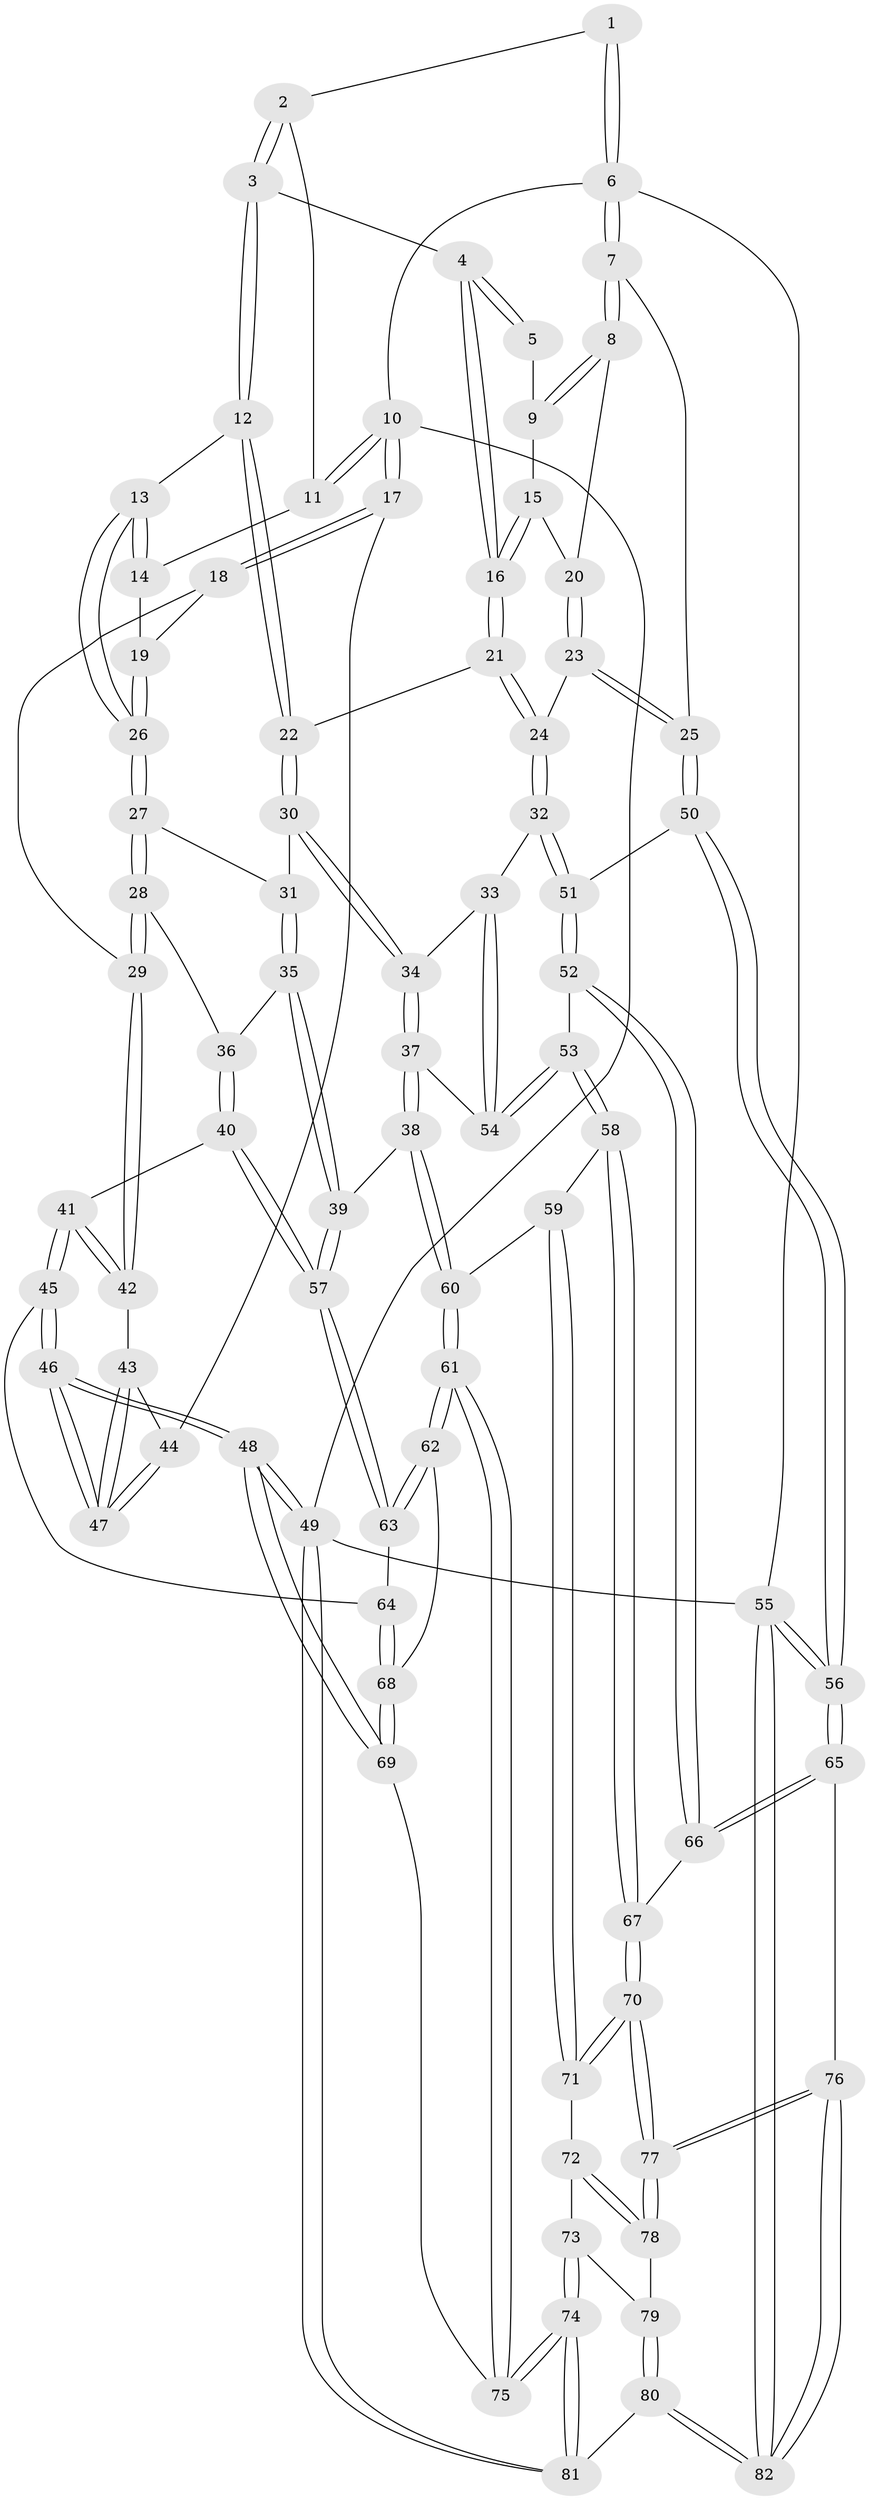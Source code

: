 // Generated by graph-tools (version 1.1) at 2025/01/03/09/25 05:01:12]
// undirected, 82 vertices, 202 edges
graph export_dot {
graph [start="1"]
  node [color=gray90,style=filled];
  1 [pos="+0.7239634493417711+0"];
  2 [pos="+0.4069580628550732+0"];
  3 [pos="+0.5476974607685439+0.16443640548380936"];
  4 [pos="+0.6352287604044075+0.1289642189530324"];
  5 [pos="+0.7177765553732794+0"];
  6 [pos="+1+0"];
  7 [pos="+1+0"];
  8 [pos="+1+0.09648539839699358"];
  9 [pos="+0.7717966861697791+0.13311497000872996"];
  10 [pos="+0+0"];
  11 [pos="+0.4004952686695764+0"];
  12 [pos="+0.506043535773226+0.26959418945517283"];
  13 [pos="+0.48633798486806373+0.2698739573304842"];
  14 [pos="+0.3819881502350677+0.13884086878789142"];
  15 [pos="+0.7725643734910396+0.1628257436216118"];
  16 [pos="+0.7049223969579391+0.2382866196508357"];
  17 [pos="+0+0.095669676708831"];
  18 [pos="+0.16440433261513304+0.22991464420839494"];
  19 [pos="+0.2354931956698737+0.24529396853494861"];
  20 [pos="+0.8849788769600582+0.21577482553831118"];
  21 [pos="+0.6923356364965143+0.32459843497952223"];
  22 [pos="+0.5422498959992273+0.296130625686185"];
  23 [pos="+0.8324061766460572+0.3132194351281894"];
  24 [pos="+0.7486842627866885+0.39036494544568184"];
  25 [pos="+1+0.35812922294023575"];
  26 [pos="+0.36103625951666224+0.34932912315830567"];
  27 [pos="+0.3573742348853757+0.3868764143258009"];
  28 [pos="+0.30606393173948726+0.43942248927016453"];
  29 [pos="+0.23506517938733718+0.45973486784884643"];
  30 [pos="+0.5188099922680633+0.4622601403624222"];
  31 [pos="+0.3900428333010121+0.41899300005091794"];
  32 [pos="+0.7502732358904255+0.3995324796545759"];
  33 [pos="+0.7053253135796642+0.44048371638701317"];
  34 [pos="+0.5395045407122712+0.5005319073463074"];
  35 [pos="+0.42429514622958847+0.5632152994074385"];
  36 [pos="+0.32057406811247163+0.4910371981224963"];
  37 [pos="+0.5242821763660171+0.5497271852728901"];
  38 [pos="+0.49925202900994137+0.5754871921128496"];
  39 [pos="+0.4314703647002376+0.5774025083004541"];
  40 [pos="+0.306668271577424+0.6436893461230115"];
  41 [pos="+0.21898726656211434+0.5000642782641278"];
  42 [pos="+0.224428859022437+0.4676563505862467"];
  43 [pos="+0.1929716795577809+0.4577982579575072"];
  44 [pos="+0+0.13307698288519307"];
  45 [pos="+0.07444625895329118+0.6457588925450038"];
  46 [pos="+0+0.6548934386845956"];
  47 [pos="+0+0.5543944992385402"];
  48 [pos="+0+1"];
  49 [pos="+0+1"];
  50 [pos="+1+0.5163582229702941"];
  51 [pos="+0.8972984365504195+0.5342086210088773"];
  52 [pos="+0.8322389190328442+0.6398943860873163"];
  53 [pos="+0.6771345978945319+0.6463289843160885"];
  54 [pos="+0.6589260220341465+0.6058503631250814"];
  55 [pos="+1+1"];
  56 [pos="+1+0.8747439194966485"];
  57 [pos="+0.31276035997493445+0.6663173567134203"];
  58 [pos="+0.6434734821179326+0.6957722709828169"];
  59 [pos="+0.6166313208467787+0.729653138516877"];
  60 [pos="+0.5442176137233994+0.7305839703499101"];
  61 [pos="+0.43002490802055+0.8294478369938819"];
  62 [pos="+0.330213521732328+0.7256351699635447"];
  63 [pos="+0.3085422729515488+0.6765517741957354"];
  64 [pos="+0.1883888889079215+0.6721450253644959"];
  65 [pos="+0.9526195252944257+0.7951618870936131"];
  66 [pos="+0.838295160878339+0.744899963554125"];
  67 [pos="+0.8233825431469132+0.7629759839758765"];
  68 [pos="+0.18569016104167665+0.8555463103709556"];
  69 [pos="+0.1605925368845063+0.8924870157556085"];
  70 [pos="+0.7699491066979158+0.8361981298674558"];
  71 [pos="+0.6590451502264755+0.7841732244668028"];
  72 [pos="+0.6233109431469219+0.8550759499819389"];
  73 [pos="+0.615340369506412+0.8646513427150432"];
  74 [pos="+0.45889775149281326+0.9826385609778439"];
  75 [pos="+0.4326672710868795+0.9121224065723906"];
  76 [pos="+0.8155603769811053+0.9452439053219643"];
  77 [pos="+0.7706218589766921+0.8452887853117658"];
  78 [pos="+0.689213336858091+0.8935538777369462"];
  79 [pos="+0.6724044021813127+0.90913321891512"];
  80 [pos="+0.5278505863992875+1"];
  81 [pos="+0.4820899913794494+1"];
  82 [pos="+0.9167659996924621+1"];
  1 -- 2;
  1 -- 6;
  1 -- 6;
  2 -- 3;
  2 -- 3;
  2 -- 11;
  3 -- 4;
  3 -- 12;
  3 -- 12;
  4 -- 5;
  4 -- 5;
  4 -- 16;
  4 -- 16;
  5 -- 9;
  6 -- 7;
  6 -- 7;
  6 -- 10;
  6 -- 55;
  7 -- 8;
  7 -- 8;
  7 -- 25;
  8 -- 9;
  8 -- 9;
  8 -- 20;
  9 -- 15;
  10 -- 11;
  10 -- 11;
  10 -- 17;
  10 -- 17;
  10 -- 49;
  11 -- 14;
  12 -- 13;
  12 -- 22;
  12 -- 22;
  13 -- 14;
  13 -- 14;
  13 -- 26;
  13 -- 26;
  14 -- 19;
  15 -- 16;
  15 -- 16;
  15 -- 20;
  16 -- 21;
  16 -- 21;
  17 -- 18;
  17 -- 18;
  17 -- 44;
  18 -- 19;
  18 -- 29;
  19 -- 26;
  19 -- 26;
  20 -- 23;
  20 -- 23;
  21 -- 22;
  21 -- 24;
  21 -- 24;
  22 -- 30;
  22 -- 30;
  23 -- 24;
  23 -- 25;
  23 -- 25;
  24 -- 32;
  24 -- 32;
  25 -- 50;
  25 -- 50;
  26 -- 27;
  26 -- 27;
  27 -- 28;
  27 -- 28;
  27 -- 31;
  28 -- 29;
  28 -- 29;
  28 -- 36;
  29 -- 42;
  29 -- 42;
  30 -- 31;
  30 -- 34;
  30 -- 34;
  31 -- 35;
  31 -- 35;
  32 -- 33;
  32 -- 51;
  32 -- 51;
  33 -- 34;
  33 -- 54;
  33 -- 54;
  34 -- 37;
  34 -- 37;
  35 -- 36;
  35 -- 39;
  35 -- 39;
  36 -- 40;
  36 -- 40;
  37 -- 38;
  37 -- 38;
  37 -- 54;
  38 -- 39;
  38 -- 60;
  38 -- 60;
  39 -- 57;
  39 -- 57;
  40 -- 41;
  40 -- 57;
  40 -- 57;
  41 -- 42;
  41 -- 42;
  41 -- 45;
  41 -- 45;
  42 -- 43;
  43 -- 44;
  43 -- 47;
  43 -- 47;
  44 -- 47;
  44 -- 47;
  45 -- 46;
  45 -- 46;
  45 -- 64;
  46 -- 47;
  46 -- 47;
  46 -- 48;
  46 -- 48;
  48 -- 49;
  48 -- 49;
  48 -- 69;
  48 -- 69;
  49 -- 81;
  49 -- 81;
  49 -- 55;
  50 -- 51;
  50 -- 56;
  50 -- 56;
  51 -- 52;
  51 -- 52;
  52 -- 53;
  52 -- 66;
  52 -- 66;
  53 -- 54;
  53 -- 54;
  53 -- 58;
  53 -- 58;
  55 -- 56;
  55 -- 56;
  55 -- 82;
  55 -- 82;
  56 -- 65;
  56 -- 65;
  57 -- 63;
  57 -- 63;
  58 -- 59;
  58 -- 67;
  58 -- 67;
  59 -- 60;
  59 -- 71;
  59 -- 71;
  60 -- 61;
  60 -- 61;
  61 -- 62;
  61 -- 62;
  61 -- 75;
  61 -- 75;
  62 -- 63;
  62 -- 63;
  62 -- 68;
  63 -- 64;
  64 -- 68;
  64 -- 68;
  65 -- 66;
  65 -- 66;
  65 -- 76;
  66 -- 67;
  67 -- 70;
  67 -- 70;
  68 -- 69;
  68 -- 69;
  69 -- 75;
  70 -- 71;
  70 -- 71;
  70 -- 77;
  70 -- 77;
  71 -- 72;
  72 -- 73;
  72 -- 78;
  72 -- 78;
  73 -- 74;
  73 -- 74;
  73 -- 79;
  74 -- 75;
  74 -- 75;
  74 -- 81;
  74 -- 81;
  76 -- 77;
  76 -- 77;
  76 -- 82;
  76 -- 82;
  77 -- 78;
  77 -- 78;
  78 -- 79;
  79 -- 80;
  79 -- 80;
  80 -- 81;
  80 -- 82;
  80 -- 82;
}
